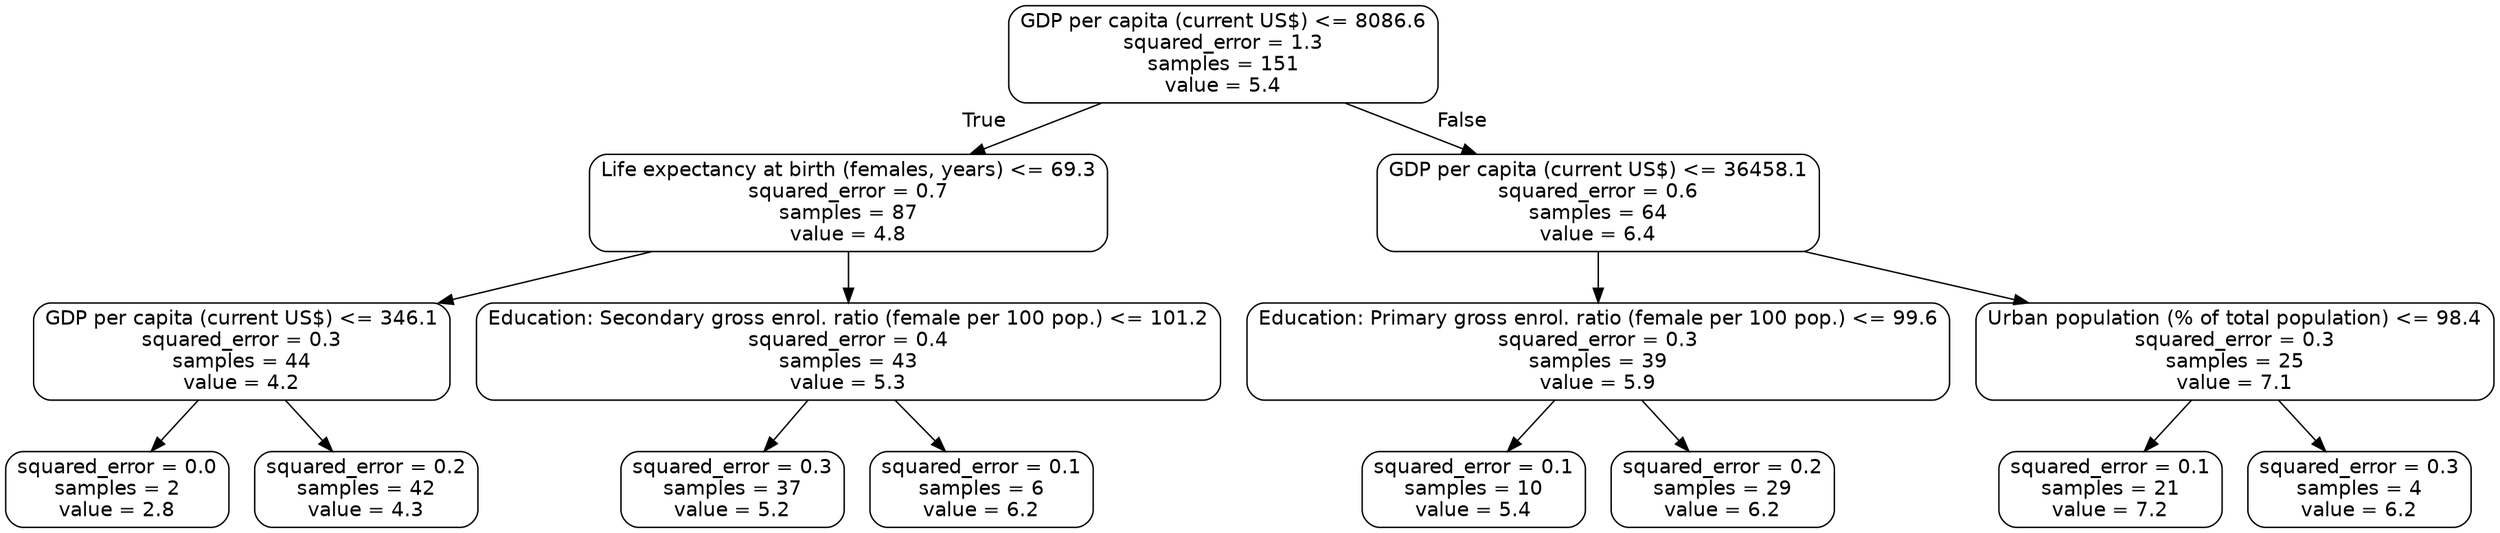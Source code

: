 digraph Tree {
node [shape=box, style="rounded", color="black", fontname="helvetica"] ;
edge [fontname="helvetica"] ;
0 [label="GDP per capita (current US$) <= 8086.6\nsquared_error = 1.3\nsamples = 151\nvalue = 5.4"] ;
1 [label="Life expectancy at birth (females, years) <= 69.3\nsquared_error = 0.7\nsamples = 87\nvalue = 4.8"] ;
0 -> 1 [labeldistance=2.5, labelangle=45, headlabel="True"] ;
2 [label="GDP per capita (current US$) <= 346.1\nsquared_error = 0.3\nsamples = 44\nvalue = 4.2"] ;
1 -> 2 ;
3 [label="squared_error = 0.0\nsamples = 2\nvalue = 2.8"] ;
2 -> 3 ;
4 [label="squared_error = 0.2\nsamples = 42\nvalue = 4.3"] ;
2 -> 4 ;
5 [label="Education: Secondary gross enrol. ratio (female per 100 pop.) <= 101.2\nsquared_error = 0.4\nsamples = 43\nvalue = 5.3"] ;
1 -> 5 ;
6 [label="squared_error = 0.3\nsamples = 37\nvalue = 5.2"] ;
5 -> 6 ;
7 [label="squared_error = 0.1\nsamples = 6\nvalue = 6.2"] ;
5 -> 7 ;
8 [label="GDP per capita (current US$) <= 36458.1\nsquared_error = 0.6\nsamples = 64\nvalue = 6.4"] ;
0 -> 8 [labeldistance=2.5, labelangle=-45, headlabel="False"] ;
9 [label="Education: Primary gross enrol. ratio (female per 100 pop.) <= 99.6\nsquared_error = 0.3\nsamples = 39\nvalue = 5.9"] ;
8 -> 9 ;
10 [label="squared_error = 0.1\nsamples = 10\nvalue = 5.4"] ;
9 -> 10 ;
11 [label="squared_error = 0.2\nsamples = 29\nvalue = 6.2"] ;
9 -> 11 ;
12 [label="Urban population (% of total population) <= 98.4\nsquared_error = 0.3\nsamples = 25\nvalue = 7.1"] ;
8 -> 12 ;
13 [label="squared_error = 0.1\nsamples = 21\nvalue = 7.2"] ;
12 -> 13 ;
14 [label="squared_error = 0.3\nsamples = 4\nvalue = 6.2"] ;
12 -> 14 ;
}